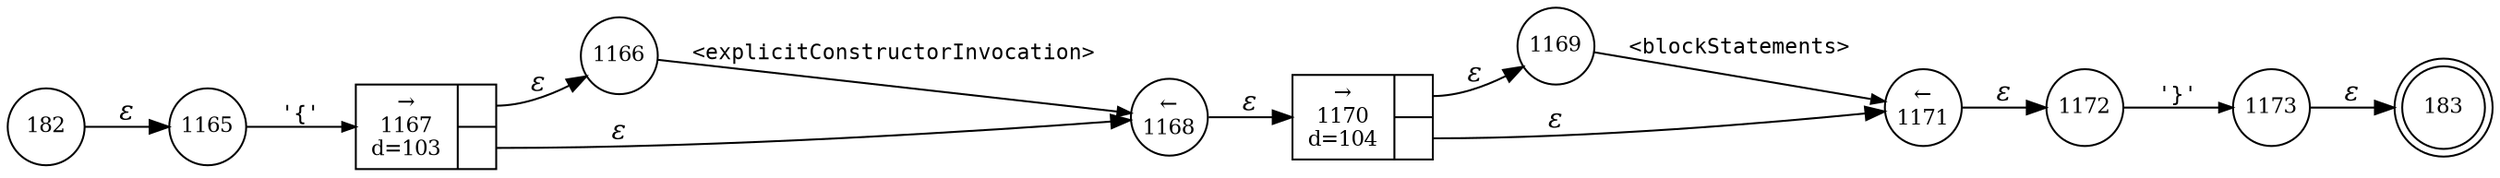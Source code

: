 digraph ATN {
rankdir=LR;
s183[fontsize=11, label="183", shape=doublecircle, fixedsize=true, width=.6];
s1168[fontsize=11,label="&larr;\n1168", shape=circle, fixedsize=true, width=.55, peripheries=1];
s1169[fontsize=11,label="1169", shape=circle, fixedsize=true, width=.55, peripheries=1];
s1170[fontsize=11,label="{&rarr;\n1170\nd=104|{<p0>|<p1>}}", shape=record, fixedsize=false, peripheries=1];
s1171[fontsize=11,label="&larr;\n1171", shape=circle, fixedsize=true, width=.55, peripheries=1];
s1172[fontsize=11,label="1172", shape=circle, fixedsize=true, width=.55, peripheries=1];
s1173[fontsize=11,label="1173", shape=circle, fixedsize=true, width=.55, peripheries=1];
s182[fontsize=11,label="182", shape=circle, fixedsize=true, width=.55, peripheries=1];
s1165[fontsize=11,label="1165", shape=circle, fixedsize=true, width=.55, peripheries=1];
s1166[fontsize=11,label="1166", shape=circle, fixedsize=true, width=.55, peripheries=1];
s1167[fontsize=11,label="{&rarr;\n1167\nd=103|{<p0>|<p1>}}", shape=record, fixedsize=false, peripheries=1];
s182 -> s1165 [fontname="Times-Italic", label="&epsilon;"];
s1165 -> s1167 [fontsize=11, fontname="Courier", arrowsize=.7, label = "'{'", arrowhead = normal];
s1167:p0 -> s1166 [fontname="Times-Italic", label="&epsilon;"];
s1167:p1 -> s1168 [fontname="Times-Italic", label="&epsilon;"];
s1166 -> s1168 [fontsize=11, fontname="Courier", arrowsize=.7, label = "<explicitConstructorInvocation>", arrowhead = normal];
s1168 -> s1170 [fontname="Times-Italic", label="&epsilon;"];
s1170:p0 -> s1169 [fontname="Times-Italic", label="&epsilon;"];
s1170:p1 -> s1171 [fontname="Times-Italic", label="&epsilon;"];
s1169 -> s1171 [fontsize=11, fontname="Courier", arrowsize=.7, label = "<blockStatements>", arrowhead = normal];
s1171 -> s1172 [fontname="Times-Italic", label="&epsilon;"];
s1172 -> s1173 [fontsize=11, fontname="Courier", arrowsize=.7, label = "'}'", arrowhead = normal];
s1173 -> s183 [fontname="Times-Italic", label="&epsilon;"];
}
